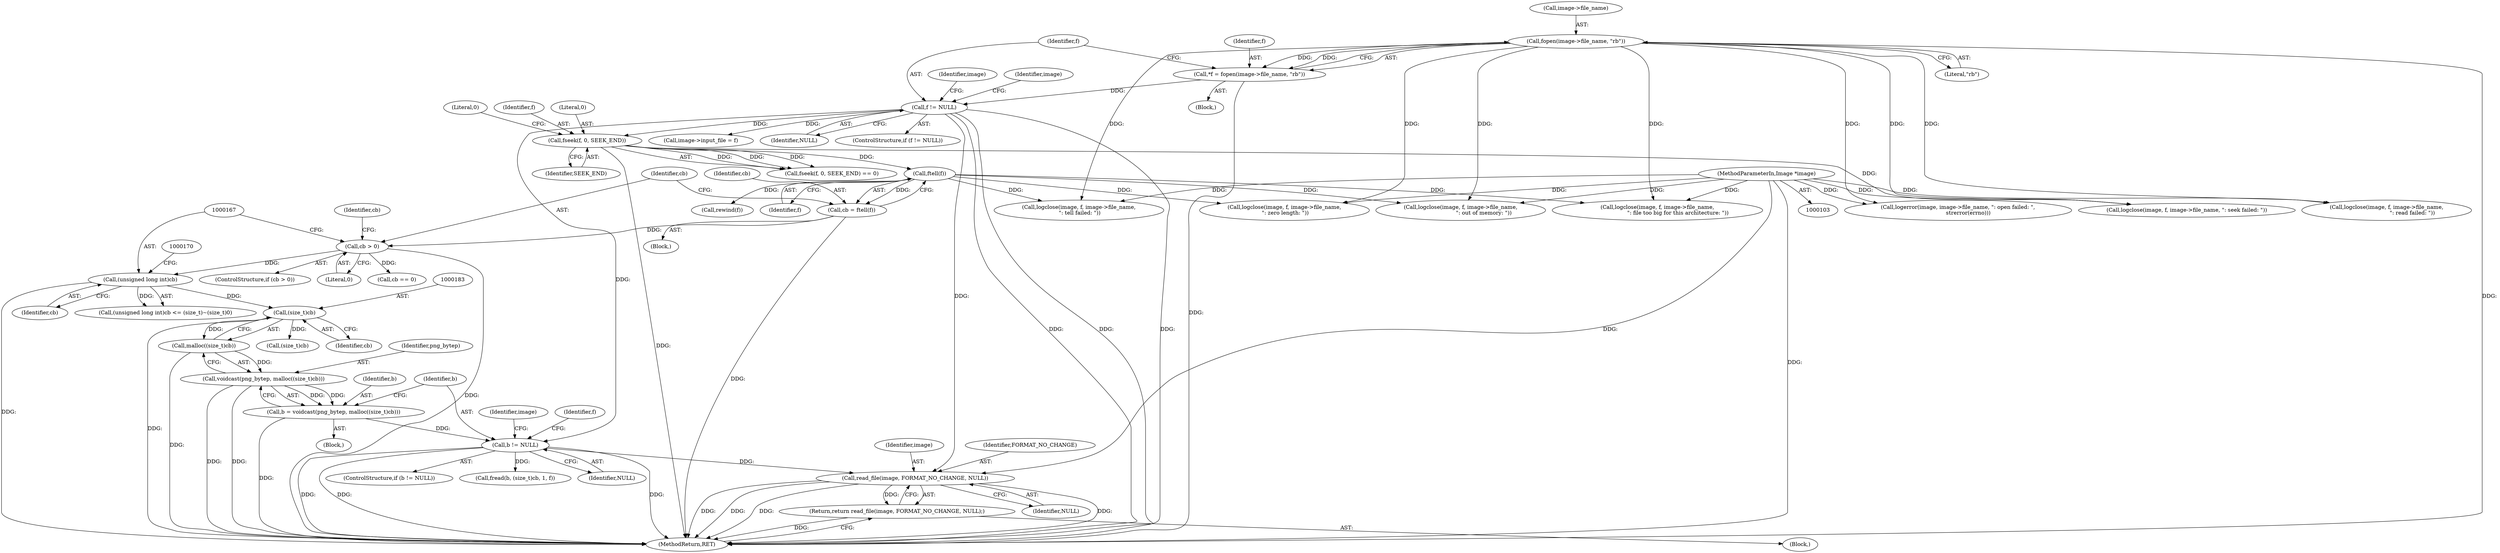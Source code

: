 digraph "0_Android_9d4853418ab2f754c2b63e091c29c5529b8b86ca_30@API" {
"1000287" [label="(Call,read_file(image, FORMAT_NO_CHANGE, NULL))"];
"1000104" [label="(MethodParameterIn,Image *image)"];
"1000186" [label="(Call,b != NULL)"];
"1000177" [label="(Call,b = voidcast(png_bytep, malloc((size_t)cb)))"];
"1000179" [label="(Call,voidcast(png_bytep, malloc((size_t)cb)))"];
"1000181" [label="(Call,malloc((size_t)cb))"];
"1000182" [label="(Call,(size_t)cb)"];
"1000166" [label="(Call,(unsigned long int)cb)"];
"1000160" [label="(Call,cb > 0)"];
"1000155" [label="(Call,cb = ftell(f))"];
"1000157" [label="(Call,ftell(f))"];
"1000148" [label="(Call,fseek(f, 0, SEEK_END))"];
"1000129" [label="(Call,f != NULL)"];
"1000121" [label="(Call,*f = fopen(image->file_name, \"rb\"))"];
"1000123" [label="(Call,fopen(image->file_name, \"rb\"))"];
"1000286" [label="(Return,return read_file(image, FORMAT_NO_CHANGE, NULL);)"];
"1000127" [label="(Literal,\"rb\")"];
"1000179" [label="(Call,voidcast(png_bytep, malloc((size_t)cb)))"];
"1000160" [label="(Call,cb > 0)"];
"1000159" [label="(ControlStructure,if (cb > 0))"];
"1000185" [label="(ControlStructure,if (b != NULL))"];
"1000191" [label="(Identifier,f)"];
"1000139" [label="(Call,image->input_file = f)"];
"1000122" [label="(Identifier,f)"];
"1000105" [label="(Block,)"];
"1000180" [label="(Identifier,png_bytep)"];
"1000248" [label="(Identifier,cb)"];
"1000230" [label="(Identifier,image)"];
"1000194" [label="(Call,fread(b, (size_t)cb, 1, f))"];
"1000168" [label="(Identifier,cb)"];
"1000136" [label="(Identifier,image)"];
"1000151" [label="(Identifier,SEEK_END)"];
"1000124" [label="(Call,image->file_name)"];
"1000229" [label="(Call,logclose(image, f, image->file_name,\n                           \": out of memory: \"))"];
"1000177" [label="(Call,b = voidcast(png_bytep, malloc((size_t)cb)))"];
"1000158" [label="(Identifier,f)"];
"1000260" [label="(Call,logclose(image, f, image->file_name,\n \": tell failed: \"))"];
"1000123" [label="(Call,fopen(image->file_name, \"rb\"))"];
"1000196" [label="(Call,(size_t)cb)"];
"1000157" [label="(Call,ftell(f))"];
"1000251" [label="(Call,logclose(image, f, image->file_name,\n \": zero length: \"))"];
"1000153" [label="(Block,)"];
"1000131" [label="(Identifier,NULL)"];
"1000152" [label="(Literal,0)"];
"1000130" [label="(Identifier,f)"];
"1000162" [label="(Literal,0)"];
"1000128" [label="(ControlStructure,if (f != NULL))"];
"1000269" [label="(Call,logclose(image, f, image->file_name, \": seek failed: \"))"];
"1000187" [label="(Identifier,b)"];
"1000104" [label="(MethodParameterIn,Image *image)"];
"1000278" [label="(Call,logerror(image, image->file_name, \": open failed: \",\n            strerror(errno)))"];
"1000287" [label="(Call,read_file(image, FORMAT_NO_CHANGE, NULL))"];
"1000149" [label="(Identifier,f)"];
"1000190" [label="(Call,rewind(f))"];
"1000148" [label="(Call,fseek(f, 0, SEEK_END))"];
"1000279" [label="(Identifier,image)"];
"1000119" [label="(Block,)"];
"1000289" [label="(Identifier,FORMAT_NO_CHANGE)"];
"1000129" [label="(Call,f != NULL)"];
"1000150" [label="(Literal,0)"];
"1000286" [label="(Return,return read_file(image, FORMAT_NO_CHANGE, NULL);)"];
"1000188" [label="(Identifier,NULL)"];
"1000290" [label="(Identifier,NULL)"];
"1000181" [label="(Call,malloc((size_t)cb))"];
"1000147" [label="(Call,fseek(f, 0, SEEK_END) == 0)"];
"1000288" [label="(Identifier,image)"];
"1000220" [label="(Call,logclose(image, f, image->file_name,\n                              \": read failed: \"))"];
"1000156" [label="(Identifier,cb)"];
"1000182" [label="(Call,(size_t)cb)"];
"1000238" [label="(Call,logclose(image, f, image->file_name,\n                        \": file too big for this architecture: \"))"];
"1000155" [label="(Call,cb = ftell(f))"];
"1000291" [label="(MethodReturn,RET)"];
"1000166" [label="(Call,(unsigned long int)cb)"];
"1000165" [label="(Call,(unsigned long int)cb <= (size_t)~(size_t)0)"];
"1000121" [label="(Call,*f = fopen(image->file_name, \"rb\"))"];
"1000184" [label="(Identifier,cb)"];
"1000247" [label="(Call,cb == 0)"];
"1000178" [label="(Identifier,b)"];
"1000175" [label="(Block,)"];
"1000186" [label="(Call,b != NULL)"];
"1000161" [label="(Identifier,cb)"];
"1000287" -> "1000286"  [label="AST: "];
"1000287" -> "1000290"  [label="CFG: "];
"1000288" -> "1000287"  [label="AST: "];
"1000289" -> "1000287"  [label="AST: "];
"1000290" -> "1000287"  [label="AST: "];
"1000286" -> "1000287"  [label="CFG: "];
"1000287" -> "1000291"  [label="DDG: "];
"1000287" -> "1000291"  [label="DDG: "];
"1000287" -> "1000291"  [label="DDG: "];
"1000287" -> "1000291"  [label="DDG: "];
"1000287" -> "1000286"  [label="DDG: "];
"1000104" -> "1000287"  [label="DDG: "];
"1000186" -> "1000287"  [label="DDG: "];
"1000129" -> "1000287"  [label="DDG: "];
"1000104" -> "1000103"  [label="AST: "];
"1000104" -> "1000291"  [label="DDG: "];
"1000104" -> "1000220"  [label="DDG: "];
"1000104" -> "1000229"  [label="DDG: "];
"1000104" -> "1000238"  [label="DDG: "];
"1000104" -> "1000251"  [label="DDG: "];
"1000104" -> "1000260"  [label="DDG: "];
"1000104" -> "1000269"  [label="DDG: "];
"1000104" -> "1000278"  [label="DDG: "];
"1000186" -> "1000185"  [label="AST: "];
"1000186" -> "1000188"  [label="CFG: "];
"1000187" -> "1000186"  [label="AST: "];
"1000188" -> "1000186"  [label="AST: "];
"1000191" -> "1000186"  [label="CFG: "];
"1000230" -> "1000186"  [label="CFG: "];
"1000186" -> "1000291"  [label="DDG: "];
"1000186" -> "1000291"  [label="DDG: "];
"1000186" -> "1000291"  [label="DDG: "];
"1000177" -> "1000186"  [label="DDG: "];
"1000129" -> "1000186"  [label="DDG: "];
"1000186" -> "1000194"  [label="DDG: "];
"1000177" -> "1000175"  [label="AST: "];
"1000177" -> "1000179"  [label="CFG: "];
"1000178" -> "1000177"  [label="AST: "];
"1000179" -> "1000177"  [label="AST: "];
"1000187" -> "1000177"  [label="CFG: "];
"1000177" -> "1000291"  [label="DDG: "];
"1000179" -> "1000177"  [label="DDG: "];
"1000179" -> "1000177"  [label="DDG: "];
"1000179" -> "1000181"  [label="CFG: "];
"1000180" -> "1000179"  [label="AST: "];
"1000181" -> "1000179"  [label="AST: "];
"1000179" -> "1000291"  [label="DDG: "];
"1000179" -> "1000291"  [label="DDG: "];
"1000181" -> "1000179"  [label="DDG: "];
"1000181" -> "1000182"  [label="CFG: "];
"1000182" -> "1000181"  [label="AST: "];
"1000181" -> "1000291"  [label="DDG: "];
"1000182" -> "1000181"  [label="DDG: "];
"1000182" -> "1000184"  [label="CFG: "];
"1000183" -> "1000182"  [label="AST: "];
"1000184" -> "1000182"  [label="AST: "];
"1000182" -> "1000291"  [label="DDG: "];
"1000166" -> "1000182"  [label="DDG: "];
"1000182" -> "1000196"  [label="DDG: "];
"1000166" -> "1000165"  [label="AST: "];
"1000166" -> "1000168"  [label="CFG: "];
"1000167" -> "1000166"  [label="AST: "];
"1000168" -> "1000166"  [label="AST: "];
"1000170" -> "1000166"  [label="CFG: "];
"1000166" -> "1000291"  [label="DDG: "];
"1000166" -> "1000165"  [label="DDG: "];
"1000160" -> "1000166"  [label="DDG: "];
"1000160" -> "1000159"  [label="AST: "];
"1000160" -> "1000162"  [label="CFG: "];
"1000161" -> "1000160"  [label="AST: "];
"1000162" -> "1000160"  [label="AST: "];
"1000167" -> "1000160"  [label="CFG: "];
"1000248" -> "1000160"  [label="CFG: "];
"1000160" -> "1000291"  [label="DDG: "];
"1000155" -> "1000160"  [label="DDG: "];
"1000160" -> "1000247"  [label="DDG: "];
"1000155" -> "1000153"  [label="AST: "];
"1000155" -> "1000157"  [label="CFG: "];
"1000156" -> "1000155"  [label="AST: "];
"1000157" -> "1000155"  [label="AST: "];
"1000161" -> "1000155"  [label="CFG: "];
"1000155" -> "1000291"  [label="DDG: "];
"1000157" -> "1000155"  [label="DDG: "];
"1000157" -> "1000158"  [label="CFG: "];
"1000158" -> "1000157"  [label="AST: "];
"1000148" -> "1000157"  [label="DDG: "];
"1000157" -> "1000190"  [label="DDG: "];
"1000157" -> "1000229"  [label="DDG: "];
"1000157" -> "1000238"  [label="DDG: "];
"1000157" -> "1000251"  [label="DDG: "];
"1000157" -> "1000260"  [label="DDG: "];
"1000148" -> "1000147"  [label="AST: "];
"1000148" -> "1000151"  [label="CFG: "];
"1000149" -> "1000148"  [label="AST: "];
"1000150" -> "1000148"  [label="AST: "];
"1000151" -> "1000148"  [label="AST: "];
"1000152" -> "1000148"  [label="CFG: "];
"1000148" -> "1000291"  [label="DDG: "];
"1000148" -> "1000147"  [label="DDG: "];
"1000148" -> "1000147"  [label="DDG: "];
"1000148" -> "1000147"  [label="DDG: "];
"1000129" -> "1000148"  [label="DDG: "];
"1000148" -> "1000269"  [label="DDG: "];
"1000129" -> "1000128"  [label="AST: "];
"1000129" -> "1000131"  [label="CFG: "];
"1000130" -> "1000129"  [label="AST: "];
"1000131" -> "1000129"  [label="AST: "];
"1000136" -> "1000129"  [label="CFG: "];
"1000279" -> "1000129"  [label="CFG: "];
"1000129" -> "1000291"  [label="DDG: "];
"1000129" -> "1000291"  [label="DDG: "];
"1000129" -> "1000291"  [label="DDG: "];
"1000121" -> "1000129"  [label="DDG: "];
"1000129" -> "1000139"  [label="DDG: "];
"1000121" -> "1000119"  [label="AST: "];
"1000121" -> "1000123"  [label="CFG: "];
"1000122" -> "1000121"  [label="AST: "];
"1000123" -> "1000121"  [label="AST: "];
"1000130" -> "1000121"  [label="CFG: "];
"1000121" -> "1000291"  [label="DDG: "];
"1000123" -> "1000121"  [label="DDG: "];
"1000123" -> "1000121"  [label="DDG: "];
"1000123" -> "1000127"  [label="CFG: "];
"1000124" -> "1000123"  [label="AST: "];
"1000127" -> "1000123"  [label="AST: "];
"1000123" -> "1000291"  [label="DDG: "];
"1000123" -> "1000220"  [label="DDG: "];
"1000123" -> "1000229"  [label="DDG: "];
"1000123" -> "1000238"  [label="DDG: "];
"1000123" -> "1000251"  [label="DDG: "];
"1000123" -> "1000260"  [label="DDG: "];
"1000123" -> "1000269"  [label="DDG: "];
"1000123" -> "1000278"  [label="DDG: "];
"1000286" -> "1000105"  [label="AST: "];
"1000291" -> "1000286"  [label="CFG: "];
"1000286" -> "1000291"  [label="DDG: "];
}
